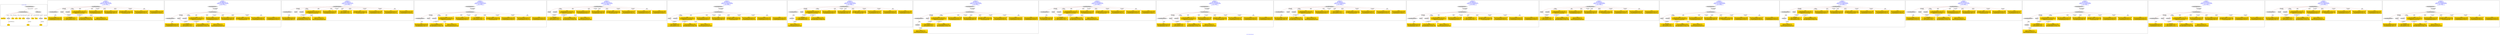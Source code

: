 digraph n0 {
fontcolor="blue"
remincross="true"
label="s10-s-18-artworks.json"
subgraph cluster_0 {
label="1-correct model"
n2[style="filled",color="white",fillcolor="lightgray",label="CulturalHeritageObject1"];
n3[shape="plaintext",style="filled",fillcolor="gold",label="dateCreated"];
n4[style="filled",color="white",fillcolor="lightgray",label="Person1"];
n5[shape="plaintext",style="filled",fillcolor="gold",label="values"];
n6[shape="plaintext",style="filled",fillcolor="gold",label="values"];
n7[shape="plaintext",style="filled",fillcolor="gold",label="values"];
n8[shape="plaintext",style="filled",fillcolor="gold",label="values"];
n9[style="filled",color="white",fillcolor="lightgray",label="Concept1"];
n10[shape="plaintext",style="filled",fillcolor="gold",label="values"];
n11[shape="plaintext",style="filled",fillcolor="gold",label="values"];
n12[style="filled",color="white",fillcolor="lightgray",label="Concept2"];
n13[shape="plaintext",style="filled",fillcolor="gold",label="values"];
n14[style="filled",color="white",fillcolor="lightgray",label="EuropeanaAggregation1"];
n15[style="filled",color="white",fillcolor="lightgray",label="WebResource1"];
n16[shape="plaintext",style="filled",fillcolor="gold",label="values"];
n17[shape="plaintext",style="filled",fillcolor="gold",label="values"];
n18[shape="plaintext",style="filled",fillcolor="gold",label="values"];
}
subgraph cluster_1 {
label="candidate 0\nlink coherence:1.0\nnode coherence:1.0\nconfidence:0.4366333709879696\nmapping score:0.5788777903293233\ncost:12.99992\n-precision:0.54-recall:0.44"
n20[style="filled",color="white",fillcolor="lightgray",label="CulturalHeritageObject1"];
n21[style="filled",color="white",fillcolor="lightgray",label="CulturalHeritageObject2"];
n22[style="filled",color="white",fillcolor="lightgray",label="Person1"];
n23[style="filled",color="white",fillcolor="lightgray",label="Document1"];
n24[shape="plaintext",style="filled",fillcolor="gold",label="values\n[CulturalHeritageObject,extent,0.519]\n[CulturalHeritageObject,accessionNumber,0.228]\n[CulturalHeritageObject,provenance,0.171]\n[WebResource,classLink,0.081]"];
n25[shape="plaintext",style="filled",fillcolor="gold",label="dateCreated\n[Person,dateOfDeath,0.38]\n[CulturalHeritageObject,created,0.367]\n[Person,dateOfBirth,0.128]\n[CulturalHeritageObject,provenance,0.125]"];
n26[shape="plaintext",style="filled",fillcolor="gold",label="values\n[Person,biographicalInformation,0.343]\n[CulturalHeritageObject,description,0.338]\n[CulturalHeritageObject,title,0.234]\n[CulturalHeritageObject,provenance,0.085]"];
n27[shape="plaintext",style="filled",fillcolor="gold",label="values\n[CulturalHeritageObject,provenance,0.509]\n[Person,biographicalInformation,0.241]\n[CulturalHeritageObject,description,0.13]\n[CulturalHeritageObject,title,0.12]"];
n28[shape="plaintext",style="filled",fillcolor="gold",label="values\n[CulturalHeritageObject,description,0.45]\n[Person,biographicalInformation,0.302]\n[CulturalHeritageObject,created,0.136]\n[CulturalHeritageObject,title,0.112]"];
n29[shape="plaintext",style="filled",fillcolor="gold",label="values\n[Document,classLink,0.577]\n[WebResource,classLink,0.405]\n[CulturalHeritageObject,description,0.012]\n[Person,biographicalInformation,0.006]"];
n30[shape="plaintext",style="filled",fillcolor="gold",label="values\n[CulturalHeritageObject,medium,0.747]\n[CulturalHeritageObject,provenance,0.109]\n[CulturalHeritageObject,description,0.084]\n[Concept,prefLabel,0.06]"];
n31[shape="plaintext",style="filled",fillcolor="gold",label="values\n[CulturalHeritageObject,description,0.417]\n[Person,biographicalInformation,0.29]\n[CulturalHeritageObject,title,0.212]\n[CulturalHeritageObject,provenance,0.082]"];
n32[shape="plaintext",style="filled",fillcolor="gold",label="values\n[Person,nameOfThePerson,0.585]\n[Person,biographicalInformation,0.351]\n[CulturalHeritageObject,description,0.032]\n[CulturalHeritageObject,provenance,0.031]"];
n33[shape="plaintext",style="filled",fillcolor="gold",label="values\n[Person,biographicalInformation,0.289]\n[CulturalHeritageObject,description,0.283]\n[CulturalHeritageObject,title,0.261]\n[CulturalHeritageObject,provenance,0.167]"];
}
subgraph cluster_2 {
label="candidate 1\nlink coherence:1.0\nnode coherence:1.0\nconfidence:0.4366333709879696\nmapping score:0.5788777903293233\ncost:13.99987\n-precision:0.57-recall:0.5"
n35[style="filled",color="white",fillcolor="lightgray",label="CulturalHeritageObject1"];
n36[style="filled",color="white",fillcolor="lightgray",label="CulturalHeritageObject2"];
n37[style="filled",color="white",fillcolor="lightgray",label="Person1"];
n38[style="filled",color="white",fillcolor="lightgray",label="Document1"];
n39[style="filled",color="white",fillcolor="lightgray",label="EuropeanaAggregation1"];
n40[shape="plaintext",style="filled",fillcolor="gold",label="values\n[CulturalHeritageObject,extent,0.519]\n[CulturalHeritageObject,accessionNumber,0.228]\n[CulturalHeritageObject,provenance,0.171]\n[WebResource,classLink,0.081]"];
n41[shape="plaintext",style="filled",fillcolor="gold",label="dateCreated\n[Person,dateOfDeath,0.38]\n[CulturalHeritageObject,created,0.367]\n[Person,dateOfBirth,0.128]\n[CulturalHeritageObject,provenance,0.125]"];
n42[shape="plaintext",style="filled",fillcolor="gold",label="values\n[Person,biographicalInformation,0.343]\n[CulturalHeritageObject,description,0.338]\n[CulturalHeritageObject,title,0.234]\n[CulturalHeritageObject,provenance,0.085]"];
n43[shape="plaintext",style="filled",fillcolor="gold",label="values\n[CulturalHeritageObject,provenance,0.509]\n[Person,biographicalInformation,0.241]\n[CulturalHeritageObject,description,0.13]\n[CulturalHeritageObject,title,0.12]"];
n44[shape="plaintext",style="filled",fillcolor="gold",label="values\n[CulturalHeritageObject,description,0.45]\n[Person,biographicalInformation,0.302]\n[CulturalHeritageObject,created,0.136]\n[CulturalHeritageObject,title,0.112]"];
n45[shape="plaintext",style="filled",fillcolor="gold",label="values\n[Document,classLink,0.577]\n[WebResource,classLink,0.405]\n[CulturalHeritageObject,description,0.012]\n[Person,biographicalInformation,0.006]"];
n46[shape="plaintext",style="filled",fillcolor="gold",label="values\n[CulturalHeritageObject,medium,0.747]\n[CulturalHeritageObject,provenance,0.109]\n[CulturalHeritageObject,description,0.084]\n[Concept,prefLabel,0.06]"];
n47[shape="plaintext",style="filled",fillcolor="gold",label="values\n[CulturalHeritageObject,description,0.417]\n[Person,biographicalInformation,0.29]\n[CulturalHeritageObject,title,0.212]\n[CulturalHeritageObject,provenance,0.082]"];
n48[shape="plaintext",style="filled",fillcolor="gold",label="values\n[Person,nameOfThePerson,0.585]\n[Person,biographicalInformation,0.351]\n[CulturalHeritageObject,description,0.032]\n[CulturalHeritageObject,provenance,0.031]"];
n49[shape="plaintext",style="filled",fillcolor="gold",label="values\n[Person,biographicalInformation,0.289]\n[CulturalHeritageObject,description,0.283]\n[CulturalHeritageObject,title,0.261]\n[CulturalHeritageObject,provenance,0.167]"];
}
subgraph cluster_3 {
label="candidate 10\nlink coherence:1.0\nnode coherence:1.0\nconfidence:0.4234342245977224\nmapping score:0.5744780748659075\ncost:12.99992\n-precision:0.54-recall:0.44"
n51[style="filled",color="white",fillcolor="lightgray",label="CulturalHeritageObject1"];
n52[style="filled",color="white",fillcolor="lightgray",label="CulturalHeritageObject2"];
n53[style="filled",color="white",fillcolor="lightgray",label="Person1"];
n54[style="filled",color="white",fillcolor="lightgray",label="Document1"];
n55[shape="plaintext",style="filled",fillcolor="gold",label="values\n[CulturalHeritageObject,extent,0.519]\n[CulturalHeritageObject,accessionNumber,0.228]\n[CulturalHeritageObject,provenance,0.171]\n[WebResource,classLink,0.081]"];
n56[shape="plaintext",style="filled",fillcolor="gold",label="values\n[CulturalHeritageObject,description,0.45]\n[Person,biographicalInformation,0.302]\n[CulturalHeritageObject,created,0.136]\n[CulturalHeritageObject,title,0.112]"];
n57[shape="plaintext",style="filled",fillcolor="gold",label="values\n[CulturalHeritageObject,provenance,0.509]\n[Person,biographicalInformation,0.241]\n[CulturalHeritageObject,description,0.13]\n[CulturalHeritageObject,title,0.12]"];
n58[shape="plaintext",style="filled",fillcolor="gold",label="dateCreated\n[Person,dateOfDeath,0.38]\n[CulturalHeritageObject,created,0.367]\n[Person,dateOfBirth,0.128]\n[CulturalHeritageObject,provenance,0.125]"];
n59[shape="plaintext",style="filled",fillcolor="gold",label="values\n[Document,classLink,0.577]\n[WebResource,classLink,0.405]\n[CulturalHeritageObject,description,0.012]\n[Person,biographicalInformation,0.006]"];
n60[shape="plaintext",style="filled",fillcolor="gold",label="values\n[CulturalHeritageObject,medium,0.747]\n[CulturalHeritageObject,provenance,0.109]\n[CulturalHeritageObject,description,0.084]\n[Concept,prefLabel,0.06]"];
n61[shape="plaintext",style="filled",fillcolor="gold",label="values\n[Person,biographicalInformation,0.289]\n[CulturalHeritageObject,description,0.283]\n[CulturalHeritageObject,title,0.261]\n[CulturalHeritageObject,provenance,0.167]"];
n62[shape="plaintext",style="filled",fillcolor="gold",label="values\n[CulturalHeritageObject,description,0.417]\n[Person,biographicalInformation,0.29]\n[CulturalHeritageObject,title,0.212]\n[CulturalHeritageObject,provenance,0.082]"];
n63[shape="plaintext",style="filled",fillcolor="gold",label="values\n[Person,nameOfThePerson,0.585]\n[Person,biographicalInformation,0.351]\n[CulturalHeritageObject,description,0.032]\n[CulturalHeritageObject,provenance,0.031]"];
n64[shape="plaintext",style="filled",fillcolor="gold",label="values\n[Person,biographicalInformation,0.343]\n[CulturalHeritageObject,description,0.338]\n[CulturalHeritageObject,title,0.234]\n[CulturalHeritageObject,provenance,0.085]"];
}
subgraph cluster_4 {
label="candidate 11\nlink coherence:1.0\nnode coherence:1.0\nconfidence:0.4234342245977224\nmapping score:0.5744780748659075\ncost:13.99987\n-precision:0.57-recall:0.5"
n66[style="filled",color="white",fillcolor="lightgray",label="CulturalHeritageObject1"];
n67[style="filled",color="white",fillcolor="lightgray",label="CulturalHeritageObject2"];
n68[style="filled",color="white",fillcolor="lightgray",label="Person1"];
n69[style="filled",color="white",fillcolor="lightgray",label="Document1"];
n70[style="filled",color="white",fillcolor="lightgray",label="EuropeanaAggregation1"];
n71[shape="plaintext",style="filled",fillcolor="gold",label="values\n[CulturalHeritageObject,extent,0.519]\n[CulturalHeritageObject,accessionNumber,0.228]\n[CulturalHeritageObject,provenance,0.171]\n[WebResource,classLink,0.081]"];
n72[shape="plaintext",style="filled",fillcolor="gold",label="values\n[CulturalHeritageObject,description,0.45]\n[Person,biographicalInformation,0.302]\n[CulturalHeritageObject,created,0.136]\n[CulturalHeritageObject,title,0.112]"];
n73[shape="plaintext",style="filled",fillcolor="gold",label="values\n[CulturalHeritageObject,provenance,0.509]\n[Person,biographicalInformation,0.241]\n[CulturalHeritageObject,description,0.13]\n[CulturalHeritageObject,title,0.12]"];
n74[shape="plaintext",style="filled",fillcolor="gold",label="dateCreated\n[Person,dateOfDeath,0.38]\n[CulturalHeritageObject,created,0.367]\n[Person,dateOfBirth,0.128]\n[CulturalHeritageObject,provenance,0.125]"];
n75[shape="plaintext",style="filled",fillcolor="gold",label="values\n[Document,classLink,0.577]\n[WebResource,classLink,0.405]\n[CulturalHeritageObject,description,0.012]\n[Person,biographicalInformation,0.006]"];
n76[shape="plaintext",style="filled",fillcolor="gold",label="values\n[CulturalHeritageObject,medium,0.747]\n[CulturalHeritageObject,provenance,0.109]\n[CulturalHeritageObject,description,0.084]\n[Concept,prefLabel,0.06]"];
n77[shape="plaintext",style="filled",fillcolor="gold",label="values\n[Person,biographicalInformation,0.289]\n[CulturalHeritageObject,description,0.283]\n[CulturalHeritageObject,title,0.261]\n[CulturalHeritageObject,provenance,0.167]"];
n78[shape="plaintext",style="filled",fillcolor="gold",label="values\n[CulturalHeritageObject,description,0.417]\n[Person,biographicalInformation,0.29]\n[CulturalHeritageObject,title,0.212]\n[CulturalHeritageObject,provenance,0.082]"];
n79[shape="plaintext",style="filled",fillcolor="gold",label="values\n[Person,nameOfThePerson,0.585]\n[Person,biographicalInformation,0.351]\n[CulturalHeritageObject,description,0.032]\n[CulturalHeritageObject,provenance,0.031]"];
n80[shape="plaintext",style="filled",fillcolor="gold",label="values\n[Person,biographicalInformation,0.343]\n[CulturalHeritageObject,description,0.338]\n[CulturalHeritageObject,title,0.234]\n[CulturalHeritageObject,provenance,0.085]"];
}
subgraph cluster_5 {
label="candidate 12\nlink coherence:1.0\nnode coherence:1.0\nconfidence:0.42174217308386847\nmapping score:0.5905807243612894\ncost:11.99993\n-precision:0.58-recall:0.44"
n82[style="filled",color="white",fillcolor="lightgray",label="CulturalHeritageObject1"];
n83[style="filled",color="white",fillcolor="lightgray",label="Person1"];
n84[style="filled",color="white",fillcolor="lightgray",label="Document1"];
n85[shape="plaintext",style="filled",fillcolor="gold",label="values\n[CulturalHeritageObject,extent,0.519]\n[CulturalHeritageObject,accessionNumber,0.228]\n[CulturalHeritageObject,provenance,0.171]\n[WebResource,classLink,0.081]"];
n86[shape="plaintext",style="filled",fillcolor="gold",label="dateCreated\n[Person,dateOfDeath,0.38]\n[CulturalHeritageObject,created,0.367]\n[Person,dateOfBirth,0.128]\n[CulturalHeritageObject,provenance,0.125]"];
n87[shape="plaintext",style="filled",fillcolor="gold",label="values\n[CulturalHeritageObject,provenance,0.509]\n[Person,biographicalInformation,0.241]\n[CulturalHeritageObject,description,0.13]\n[CulturalHeritageObject,title,0.12]"];
n88[shape="plaintext",style="filled",fillcolor="gold",label="values\n[CulturalHeritageObject,description,0.45]\n[Person,biographicalInformation,0.302]\n[CulturalHeritageObject,created,0.136]\n[CulturalHeritageObject,title,0.112]"];
n89[shape="plaintext",style="filled",fillcolor="gold",label="values\n[Document,classLink,0.577]\n[WebResource,classLink,0.405]\n[CulturalHeritageObject,description,0.012]\n[Person,biographicalInformation,0.006]"];
n90[shape="plaintext",style="filled",fillcolor="gold",label="values\n[CulturalHeritageObject,medium,0.747]\n[CulturalHeritageObject,provenance,0.109]\n[CulturalHeritageObject,description,0.084]\n[Concept,prefLabel,0.06]"];
n91[shape="plaintext",style="filled",fillcolor="gold",label="values\n[CulturalHeritageObject,description,0.417]\n[Person,biographicalInformation,0.29]\n[CulturalHeritageObject,title,0.212]\n[CulturalHeritageObject,provenance,0.082]"];
n92[shape="plaintext",style="filled",fillcolor="gold",label="values\n[Person,nameOfThePerson,0.585]\n[Person,biographicalInformation,0.351]\n[CulturalHeritageObject,description,0.032]\n[CulturalHeritageObject,provenance,0.031]"];
n93[shape="plaintext",style="filled",fillcolor="gold",label="values\n[Person,biographicalInformation,0.343]\n[CulturalHeritageObject,description,0.338]\n[CulturalHeritageObject,title,0.234]\n[CulturalHeritageObject,provenance,0.085]"];
n94[shape="plaintext",style="filled",fillcolor="gold",label="values\n[Person,biographicalInformation,0.289]\n[CulturalHeritageObject,description,0.283]\n[CulturalHeritageObject,title,0.261]\n[CulturalHeritageObject,provenance,0.167]"];
}
subgraph cluster_6 {
label="candidate 13\nlink coherence:1.0\nnode coherence:1.0\nconfidence:0.42174217308386847\nmapping score:0.5905807243612894\ncost:12.99988\n-precision:0.62-recall:0.5"
n96[style="filled",color="white",fillcolor="lightgray",label="CulturalHeritageObject1"];
n97[style="filled",color="white",fillcolor="lightgray",label="Person1"];
n98[style="filled",color="white",fillcolor="lightgray",label="Document1"];
n99[style="filled",color="white",fillcolor="lightgray",label="EuropeanaAggregation1"];
n100[shape="plaintext",style="filled",fillcolor="gold",label="values\n[CulturalHeritageObject,extent,0.519]\n[CulturalHeritageObject,accessionNumber,0.228]\n[CulturalHeritageObject,provenance,0.171]\n[WebResource,classLink,0.081]"];
n101[shape="plaintext",style="filled",fillcolor="gold",label="dateCreated\n[Person,dateOfDeath,0.38]\n[CulturalHeritageObject,created,0.367]\n[Person,dateOfBirth,0.128]\n[CulturalHeritageObject,provenance,0.125]"];
n102[shape="plaintext",style="filled",fillcolor="gold",label="values\n[CulturalHeritageObject,provenance,0.509]\n[Person,biographicalInformation,0.241]\n[CulturalHeritageObject,description,0.13]\n[CulturalHeritageObject,title,0.12]"];
n103[shape="plaintext",style="filled",fillcolor="gold",label="values\n[CulturalHeritageObject,description,0.45]\n[Person,biographicalInformation,0.302]\n[CulturalHeritageObject,created,0.136]\n[CulturalHeritageObject,title,0.112]"];
n104[shape="plaintext",style="filled",fillcolor="gold",label="values\n[Document,classLink,0.577]\n[WebResource,classLink,0.405]\n[CulturalHeritageObject,description,0.012]\n[Person,biographicalInformation,0.006]"];
n105[shape="plaintext",style="filled",fillcolor="gold",label="values\n[CulturalHeritageObject,medium,0.747]\n[CulturalHeritageObject,provenance,0.109]\n[CulturalHeritageObject,description,0.084]\n[Concept,prefLabel,0.06]"];
n106[shape="plaintext",style="filled",fillcolor="gold",label="values\n[CulturalHeritageObject,description,0.417]\n[Person,biographicalInformation,0.29]\n[CulturalHeritageObject,title,0.212]\n[CulturalHeritageObject,provenance,0.082]"];
n107[shape="plaintext",style="filled",fillcolor="gold",label="values\n[Person,nameOfThePerson,0.585]\n[Person,biographicalInformation,0.351]\n[CulturalHeritageObject,description,0.032]\n[CulturalHeritageObject,provenance,0.031]"];
n108[shape="plaintext",style="filled",fillcolor="gold",label="values\n[Person,biographicalInformation,0.343]\n[CulturalHeritageObject,description,0.338]\n[CulturalHeritageObject,title,0.234]\n[CulturalHeritageObject,provenance,0.085]"];
n109[shape="plaintext",style="filled",fillcolor="gold",label="values\n[Person,biographicalInformation,0.289]\n[CulturalHeritageObject,description,0.283]\n[CulturalHeritageObject,title,0.261]\n[CulturalHeritageObject,provenance,0.167]"];
}
subgraph cluster_7 {
label="candidate 14\nlink coherence:1.0\nnode coherence:1.0\nconfidence:0.42174217308386847\nmapping score:0.5905807243612894\ncost:12.99992\n-precision:0.54-recall:0.44"
n111[style="filled",color="white",fillcolor="lightgray",label="CulturalHeritageObject1"];
n112[style="filled",color="white",fillcolor="lightgray",label="CulturalHeritageObject2"];
n113[style="filled",color="white",fillcolor="lightgray",label="Person1"];
n114[style="filled",color="white",fillcolor="lightgray",label="Document2"];
n115[shape="plaintext",style="filled",fillcolor="gold",label="values\n[CulturalHeritageObject,extent,0.519]\n[CulturalHeritageObject,accessionNumber,0.228]\n[CulturalHeritageObject,provenance,0.171]\n[WebResource,classLink,0.081]"];
n116[shape="plaintext",style="filled",fillcolor="gold",label="dateCreated\n[Person,dateOfDeath,0.38]\n[CulturalHeritageObject,created,0.367]\n[Person,dateOfBirth,0.128]\n[CulturalHeritageObject,provenance,0.125]"];
n117[shape="plaintext",style="filled",fillcolor="gold",label="values\n[CulturalHeritageObject,provenance,0.509]\n[Person,biographicalInformation,0.241]\n[CulturalHeritageObject,description,0.13]\n[CulturalHeritageObject,title,0.12]"];
n118[shape="plaintext",style="filled",fillcolor="gold",label="values\n[CulturalHeritageObject,description,0.45]\n[Person,biographicalInformation,0.302]\n[CulturalHeritageObject,created,0.136]\n[CulturalHeritageObject,title,0.112]"];
n119[shape="plaintext",style="filled",fillcolor="gold",label="values\n[CulturalHeritageObject,medium,0.747]\n[CulturalHeritageObject,provenance,0.109]\n[CulturalHeritageObject,description,0.084]\n[Concept,prefLabel,0.06]"];
n120[shape="plaintext",style="filled",fillcolor="gold",label="values\n[CulturalHeritageObject,description,0.417]\n[Person,biographicalInformation,0.29]\n[CulturalHeritageObject,title,0.212]\n[CulturalHeritageObject,provenance,0.082]"];
n121[shape="plaintext",style="filled",fillcolor="gold",label="values\n[Person,nameOfThePerson,0.585]\n[Person,biographicalInformation,0.351]\n[CulturalHeritageObject,description,0.032]\n[CulturalHeritageObject,provenance,0.031]"];
n122[shape="plaintext",style="filled",fillcolor="gold",label="values\n[Person,biographicalInformation,0.343]\n[CulturalHeritageObject,description,0.338]\n[CulturalHeritageObject,title,0.234]\n[CulturalHeritageObject,provenance,0.085]"];
n123[shape="plaintext",style="filled",fillcolor="gold",label="values\n[Person,biographicalInformation,0.289]\n[CulturalHeritageObject,description,0.283]\n[CulturalHeritageObject,title,0.261]\n[CulturalHeritageObject,provenance,0.167]"];
n124[shape="plaintext",style="filled",fillcolor="gold",label="values\n[Document,classLink,0.577]\n[WebResource,classLink,0.405]\n[CulturalHeritageObject,description,0.012]\n[Person,biographicalInformation,0.006]"];
}
subgraph cluster_8 {
label="candidate 15\nlink coherence:1.0\nnode coherence:1.0\nconfidence:0.42174217308386847\nmapping score:0.5905807243612894\ncost:13.99987\n-precision:0.57-recall:0.5"
n126[style="filled",color="white",fillcolor="lightgray",label="CulturalHeritageObject1"];
n127[style="filled",color="white",fillcolor="lightgray",label="CulturalHeritageObject2"];
n128[style="filled",color="white",fillcolor="lightgray",label="Person1"];
n129[style="filled",color="white",fillcolor="lightgray",label="Document2"];
n130[style="filled",color="white",fillcolor="lightgray",label="EuropeanaAggregation1"];
n131[shape="plaintext",style="filled",fillcolor="gold",label="values\n[CulturalHeritageObject,extent,0.519]\n[CulturalHeritageObject,accessionNumber,0.228]\n[CulturalHeritageObject,provenance,0.171]\n[WebResource,classLink,0.081]"];
n132[shape="plaintext",style="filled",fillcolor="gold",label="dateCreated\n[Person,dateOfDeath,0.38]\n[CulturalHeritageObject,created,0.367]\n[Person,dateOfBirth,0.128]\n[CulturalHeritageObject,provenance,0.125]"];
n133[shape="plaintext",style="filled",fillcolor="gold",label="values\n[CulturalHeritageObject,provenance,0.509]\n[Person,biographicalInformation,0.241]\n[CulturalHeritageObject,description,0.13]\n[CulturalHeritageObject,title,0.12]"];
n134[shape="plaintext",style="filled",fillcolor="gold",label="values\n[CulturalHeritageObject,description,0.45]\n[Person,biographicalInformation,0.302]\n[CulturalHeritageObject,created,0.136]\n[CulturalHeritageObject,title,0.112]"];
n135[shape="plaintext",style="filled",fillcolor="gold",label="values\n[CulturalHeritageObject,medium,0.747]\n[CulturalHeritageObject,provenance,0.109]\n[CulturalHeritageObject,description,0.084]\n[Concept,prefLabel,0.06]"];
n136[shape="plaintext",style="filled",fillcolor="gold",label="values\n[CulturalHeritageObject,description,0.417]\n[Person,biographicalInformation,0.29]\n[CulturalHeritageObject,title,0.212]\n[CulturalHeritageObject,provenance,0.082]"];
n137[shape="plaintext",style="filled",fillcolor="gold",label="values\n[Person,nameOfThePerson,0.585]\n[Person,biographicalInformation,0.351]\n[CulturalHeritageObject,description,0.032]\n[CulturalHeritageObject,provenance,0.031]"];
n138[shape="plaintext",style="filled",fillcolor="gold",label="values\n[Person,biographicalInformation,0.343]\n[CulturalHeritageObject,description,0.338]\n[CulturalHeritageObject,title,0.234]\n[CulturalHeritageObject,provenance,0.085]"];
n139[shape="plaintext",style="filled",fillcolor="gold",label="values\n[Person,biographicalInformation,0.289]\n[CulturalHeritageObject,description,0.283]\n[CulturalHeritageObject,title,0.261]\n[CulturalHeritageObject,provenance,0.167]"];
n140[shape="plaintext",style="filled",fillcolor="gold",label="values\n[Document,classLink,0.577]\n[WebResource,classLink,0.405]\n[CulturalHeritageObject,description,0.012]\n[Person,biographicalInformation,0.006]"];
}
subgraph cluster_9 {
label="candidate 16\nlink coherence:1.0\nnode coherence:1.0\nconfidence:0.4193316983892488\nmapping score:0.5731105661297496\ncost:12.99992\n-precision:0.54-recall:0.44"
n142[style="filled",color="white",fillcolor="lightgray",label="CulturalHeritageObject1"];
n143[style="filled",color="white",fillcolor="lightgray",label="CulturalHeritageObject2"];
n144[style="filled",color="white",fillcolor="lightgray",label="Person1"];
n145[style="filled",color="white",fillcolor="lightgray",label="Document1"];
n146[shape="plaintext",style="filled",fillcolor="gold",label="values\n[CulturalHeritageObject,extent,0.519]\n[CulturalHeritageObject,accessionNumber,0.228]\n[CulturalHeritageObject,provenance,0.171]\n[WebResource,classLink,0.081]"];
n147[shape="plaintext",style="filled",fillcolor="gold",label="values\n[CulturalHeritageObject,description,0.45]\n[Person,biographicalInformation,0.302]\n[CulturalHeritageObject,created,0.136]\n[CulturalHeritageObject,title,0.112]"];
n148[shape="plaintext",style="filled",fillcolor="gold",label="dateCreated\n[Person,dateOfDeath,0.38]\n[CulturalHeritageObject,created,0.367]\n[Person,dateOfBirth,0.128]\n[CulturalHeritageObject,provenance,0.125]"];
n149[shape="plaintext",style="filled",fillcolor="gold",label="values\n[CulturalHeritageObject,provenance,0.509]\n[Person,biographicalInformation,0.241]\n[CulturalHeritageObject,description,0.13]\n[CulturalHeritageObject,title,0.12]"];
n150[shape="plaintext",style="filled",fillcolor="gold",label="values\n[Document,classLink,0.577]\n[WebResource,classLink,0.405]\n[CulturalHeritageObject,description,0.012]\n[Person,biographicalInformation,0.006]"];
n151[shape="plaintext",style="filled",fillcolor="gold",label="values\n[CulturalHeritageObject,medium,0.747]\n[CulturalHeritageObject,provenance,0.109]\n[CulturalHeritageObject,description,0.084]\n[Concept,prefLabel,0.06]"];
n152[shape="plaintext",style="filled",fillcolor="gold",label="values\n[CulturalHeritageObject,description,0.417]\n[Person,biographicalInformation,0.29]\n[CulturalHeritageObject,title,0.212]\n[CulturalHeritageObject,provenance,0.082]"];
n153[shape="plaintext",style="filled",fillcolor="gold",label="values\n[Person,nameOfThePerson,0.585]\n[Person,biographicalInformation,0.351]\n[CulturalHeritageObject,description,0.032]\n[CulturalHeritageObject,provenance,0.031]"];
n154[shape="plaintext",style="filled",fillcolor="gold",label="values\n[Person,biographicalInformation,0.343]\n[CulturalHeritageObject,description,0.338]\n[CulturalHeritageObject,title,0.234]\n[CulturalHeritageObject,provenance,0.085]"];
n155[shape="plaintext",style="filled",fillcolor="gold",label="values\n[Person,biographicalInformation,0.289]\n[CulturalHeritageObject,description,0.283]\n[CulturalHeritageObject,title,0.261]\n[CulturalHeritageObject,provenance,0.167]"];
}
subgraph cluster_10 {
label="candidate 17\nlink coherence:1.0\nnode coherence:1.0\nconfidence:0.4193316983892488\nmapping score:0.5731105661297496\ncost:13.99987\n-precision:0.57-recall:0.5"
n157[style="filled",color="white",fillcolor="lightgray",label="CulturalHeritageObject1"];
n158[style="filled",color="white",fillcolor="lightgray",label="CulturalHeritageObject2"];
n159[style="filled",color="white",fillcolor="lightgray",label="Person1"];
n160[style="filled",color="white",fillcolor="lightgray",label="Document1"];
n161[style="filled",color="white",fillcolor="lightgray",label="EuropeanaAggregation1"];
n162[shape="plaintext",style="filled",fillcolor="gold",label="values\n[CulturalHeritageObject,extent,0.519]\n[CulturalHeritageObject,accessionNumber,0.228]\n[CulturalHeritageObject,provenance,0.171]\n[WebResource,classLink,0.081]"];
n163[shape="plaintext",style="filled",fillcolor="gold",label="values\n[CulturalHeritageObject,description,0.45]\n[Person,biographicalInformation,0.302]\n[CulturalHeritageObject,created,0.136]\n[CulturalHeritageObject,title,0.112]"];
n164[shape="plaintext",style="filled",fillcolor="gold",label="dateCreated\n[Person,dateOfDeath,0.38]\n[CulturalHeritageObject,created,0.367]\n[Person,dateOfBirth,0.128]\n[CulturalHeritageObject,provenance,0.125]"];
n165[shape="plaintext",style="filled",fillcolor="gold",label="values\n[CulturalHeritageObject,provenance,0.509]\n[Person,biographicalInformation,0.241]\n[CulturalHeritageObject,description,0.13]\n[CulturalHeritageObject,title,0.12]"];
n166[shape="plaintext",style="filled",fillcolor="gold",label="values\n[Document,classLink,0.577]\n[WebResource,classLink,0.405]\n[CulturalHeritageObject,description,0.012]\n[Person,biographicalInformation,0.006]"];
n167[shape="plaintext",style="filled",fillcolor="gold",label="values\n[CulturalHeritageObject,medium,0.747]\n[CulturalHeritageObject,provenance,0.109]\n[CulturalHeritageObject,description,0.084]\n[Concept,prefLabel,0.06]"];
n168[shape="plaintext",style="filled",fillcolor="gold",label="values\n[CulturalHeritageObject,description,0.417]\n[Person,biographicalInformation,0.29]\n[CulturalHeritageObject,title,0.212]\n[CulturalHeritageObject,provenance,0.082]"];
n169[shape="plaintext",style="filled",fillcolor="gold",label="values\n[Person,nameOfThePerson,0.585]\n[Person,biographicalInformation,0.351]\n[CulturalHeritageObject,description,0.032]\n[CulturalHeritageObject,provenance,0.031]"];
n170[shape="plaintext",style="filled",fillcolor="gold",label="values\n[Person,biographicalInformation,0.343]\n[CulturalHeritageObject,description,0.338]\n[CulturalHeritageObject,title,0.234]\n[CulturalHeritageObject,provenance,0.085]"];
n171[shape="plaintext",style="filled",fillcolor="gold",label="values\n[Person,biographicalInformation,0.289]\n[CulturalHeritageObject,description,0.283]\n[CulturalHeritageObject,title,0.261]\n[CulturalHeritageObject,provenance,0.167]"];
}
subgraph cluster_11 {
label="candidate 18\nlink coherence:1.0\nnode coherence:1.0\nconfidence:0.4180190009191224\nmapping score:0.5726730003063741\ncost:12.99992\n-precision:0.62-recall:0.5"
n173[style="filled",color="white",fillcolor="lightgray",label="CulturalHeritageObject1"];
n174[style="filled",color="white",fillcolor="lightgray",label="CulturalHeritageObject2"];
n175[style="filled",color="white",fillcolor="lightgray",label="Person1"];
n176[style="filled",color="white",fillcolor="lightgray",label="Document1"];
n177[shape="plaintext",style="filled",fillcolor="gold",label="values\n[CulturalHeritageObject,extent,0.519]\n[CulturalHeritageObject,accessionNumber,0.228]\n[CulturalHeritageObject,provenance,0.171]\n[WebResource,classLink,0.081]"];
n178[shape="plaintext",style="filled",fillcolor="gold",label="values\n[CulturalHeritageObject,description,0.45]\n[Person,biographicalInformation,0.302]\n[CulturalHeritageObject,created,0.136]\n[CulturalHeritageObject,title,0.112]"];
n179[shape="plaintext",style="filled",fillcolor="gold",label="values\n[CulturalHeritageObject,provenance,0.509]\n[Person,biographicalInformation,0.241]\n[CulturalHeritageObject,description,0.13]\n[CulturalHeritageObject,title,0.12]"];
n180[shape="plaintext",style="filled",fillcolor="gold",label="dateCreated\n[Person,dateOfDeath,0.38]\n[CulturalHeritageObject,created,0.367]\n[Person,dateOfBirth,0.128]\n[CulturalHeritageObject,provenance,0.125]"];
n181[shape="plaintext",style="filled",fillcolor="gold",label="values\n[Document,classLink,0.577]\n[WebResource,classLink,0.405]\n[CulturalHeritageObject,description,0.012]\n[Person,biographicalInformation,0.006]"];
n182[shape="plaintext",style="filled",fillcolor="gold",label="values\n[CulturalHeritageObject,medium,0.747]\n[CulturalHeritageObject,provenance,0.109]\n[CulturalHeritageObject,description,0.084]\n[Concept,prefLabel,0.06]"];
n183[shape="plaintext",style="filled",fillcolor="gold",label="values\n[CulturalHeritageObject,description,0.417]\n[Person,biographicalInformation,0.29]\n[CulturalHeritageObject,title,0.212]\n[CulturalHeritageObject,provenance,0.082]"];
n184[shape="plaintext",style="filled",fillcolor="gold",label="values\n[Person,nameOfThePerson,0.585]\n[Person,biographicalInformation,0.351]\n[CulturalHeritageObject,description,0.032]\n[CulturalHeritageObject,provenance,0.031]"];
n185[shape="plaintext",style="filled",fillcolor="gold",label="values\n[Person,biographicalInformation,0.343]\n[CulturalHeritageObject,description,0.338]\n[CulturalHeritageObject,title,0.234]\n[CulturalHeritageObject,provenance,0.085]"];
n186[shape="plaintext",style="filled",fillcolor="gold",label="values\n[Person,biographicalInformation,0.289]\n[CulturalHeritageObject,description,0.283]\n[CulturalHeritageObject,title,0.261]\n[CulturalHeritageObject,provenance,0.167]"];
}
subgraph cluster_12 {
label="candidate 19\nlink coherence:1.0\nnode coherence:1.0\nconfidence:0.4180190009191224\nmapping score:0.5726730003063741\ncost:13.99987\n-precision:0.64-recall:0.56"
n188[style="filled",color="white",fillcolor="lightgray",label="CulturalHeritageObject1"];
n189[style="filled",color="white",fillcolor="lightgray",label="CulturalHeritageObject2"];
n190[style="filled",color="white",fillcolor="lightgray",label="Person1"];
n191[style="filled",color="white",fillcolor="lightgray",label="Document1"];
n192[style="filled",color="white",fillcolor="lightgray",label="EuropeanaAggregation1"];
n193[shape="plaintext",style="filled",fillcolor="gold",label="values\n[CulturalHeritageObject,extent,0.519]\n[CulturalHeritageObject,accessionNumber,0.228]\n[CulturalHeritageObject,provenance,0.171]\n[WebResource,classLink,0.081]"];
n194[shape="plaintext",style="filled",fillcolor="gold",label="values\n[CulturalHeritageObject,description,0.45]\n[Person,biographicalInformation,0.302]\n[CulturalHeritageObject,created,0.136]\n[CulturalHeritageObject,title,0.112]"];
n195[shape="plaintext",style="filled",fillcolor="gold",label="values\n[CulturalHeritageObject,provenance,0.509]\n[Person,biographicalInformation,0.241]\n[CulturalHeritageObject,description,0.13]\n[CulturalHeritageObject,title,0.12]"];
n196[shape="plaintext",style="filled",fillcolor="gold",label="dateCreated\n[Person,dateOfDeath,0.38]\n[CulturalHeritageObject,created,0.367]\n[Person,dateOfBirth,0.128]\n[CulturalHeritageObject,provenance,0.125]"];
n197[shape="plaintext",style="filled",fillcolor="gold",label="values\n[Document,classLink,0.577]\n[WebResource,classLink,0.405]\n[CulturalHeritageObject,description,0.012]\n[Person,biographicalInformation,0.006]"];
n198[shape="plaintext",style="filled",fillcolor="gold",label="values\n[CulturalHeritageObject,medium,0.747]\n[CulturalHeritageObject,provenance,0.109]\n[CulturalHeritageObject,description,0.084]\n[Concept,prefLabel,0.06]"];
n199[shape="plaintext",style="filled",fillcolor="gold",label="values\n[CulturalHeritageObject,description,0.417]\n[Person,biographicalInformation,0.29]\n[CulturalHeritageObject,title,0.212]\n[CulturalHeritageObject,provenance,0.082]"];
n200[shape="plaintext",style="filled",fillcolor="gold",label="values\n[Person,nameOfThePerson,0.585]\n[Person,biographicalInformation,0.351]\n[CulturalHeritageObject,description,0.032]\n[CulturalHeritageObject,provenance,0.031]"];
n201[shape="plaintext",style="filled",fillcolor="gold",label="values\n[Person,biographicalInformation,0.343]\n[CulturalHeritageObject,description,0.338]\n[CulturalHeritageObject,title,0.234]\n[CulturalHeritageObject,provenance,0.085]"];
n202[shape="plaintext",style="filled",fillcolor="gold",label="values\n[Person,biographicalInformation,0.289]\n[CulturalHeritageObject,description,0.283]\n[CulturalHeritageObject,title,0.261]\n[CulturalHeritageObject,provenance,0.167]"];
}
subgraph cluster_13 {
label="candidate 2\nlink coherence:1.0\nnode coherence:1.0\nconfidence:0.42715739676246844\nmapping score:0.5923857989208229\ncost:11.99993\n-precision:0.5-recall:0.38"
n204[style="filled",color="white",fillcolor="lightgray",label="CulturalHeritageObject1"];
n205[style="filled",color="white",fillcolor="lightgray",label="Person1"];
n206[style="filled",color="white",fillcolor="lightgray",label="Document1"];
n207[shape="plaintext",style="filled",fillcolor="gold",label="values\n[CulturalHeritageObject,extent,0.519]\n[CulturalHeritageObject,accessionNumber,0.228]\n[CulturalHeritageObject,provenance,0.171]\n[WebResource,classLink,0.081]"];
n208[shape="plaintext",style="filled",fillcolor="gold",label="dateCreated\n[Person,dateOfDeath,0.38]\n[CulturalHeritageObject,created,0.367]\n[Person,dateOfBirth,0.128]\n[CulturalHeritageObject,provenance,0.125]"];
n209[shape="plaintext",style="filled",fillcolor="gold",label="values\n[CulturalHeritageObject,provenance,0.509]\n[Person,biographicalInformation,0.241]\n[CulturalHeritageObject,description,0.13]\n[CulturalHeritageObject,title,0.12]"];
n210[shape="plaintext",style="filled",fillcolor="gold",label="values\n[CulturalHeritageObject,description,0.45]\n[Person,biographicalInformation,0.302]\n[CulturalHeritageObject,created,0.136]\n[CulturalHeritageObject,title,0.112]"];
n211[shape="plaintext",style="filled",fillcolor="gold",label="values\n[Document,classLink,0.577]\n[WebResource,classLink,0.405]\n[CulturalHeritageObject,description,0.012]\n[Person,biographicalInformation,0.006]"];
n212[shape="plaintext",style="filled",fillcolor="gold",label="values\n[CulturalHeritageObject,medium,0.747]\n[CulturalHeritageObject,provenance,0.109]\n[CulturalHeritageObject,description,0.084]\n[Concept,prefLabel,0.06]"];
n213[shape="plaintext",style="filled",fillcolor="gold",label="values\n[Person,biographicalInformation,0.289]\n[CulturalHeritageObject,description,0.283]\n[CulturalHeritageObject,title,0.261]\n[CulturalHeritageObject,provenance,0.167]"];
n214[shape="plaintext",style="filled",fillcolor="gold",label="values\n[CulturalHeritageObject,description,0.417]\n[Person,biographicalInformation,0.29]\n[CulturalHeritageObject,title,0.212]\n[CulturalHeritageObject,provenance,0.082]"];
n215[shape="plaintext",style="filled",fillcolor="gold",label="values\n[Person,nameOfThePerson,0.585]\n[Person,biographicalInformation,0.351]\n[CulturalHeritageObject,description,0.032]\n[CulturalHeritageObject,provenance,0.031]"];
n216[shape="plaintext",style="filled",fillcolor="gold",label="values\n[Person,biographicalInformation,0.343]\n[CulturalHeritageObject,description,0.338]\n[CulturalHeritageObject,title,0.234]\n[CulturalHeritageObject,provenance,0.085]"];
}
subgraph cluster_14 {
label="candidate 3\nlink coherence:1.0\nnode coherence:1.0\nconfidence:0.42715739676246844\nmapping score:0.5923857989208229\ncost:12.99988\n-precision:0.54-recall:0.44"
n218[style="filled",color="white",fillcolor="lightgray",label="CulturalHeritageObject1"];
n219[style="filled",color="white",fillcolor="lightgray",label="Person1"];
n220[style="filled",color="white",fillcolor="lightgray",label="Document1"];
n221[style="filled",color="white",fillcolor="lightgray",label="EuropeanaAggregation1"];
n222[shape="plaintext",style="filled",fillcolor="gold",label="values\n[CulturalHeritageObject,extent,0.519]\n[CulturalHeritageObject,accessionNumber,0.228]\n[CulturalHeritageObject,provenance,0.171]\n[WebResource,classLink,0.081]"];
n223[shape="plaintext",style="filled",fillcolor="gold",label="dateCreated\n[Person,dateOfDeath,0.38]\n[CulturalHeritageObject,created,0.367]\n[Person,dateOfBirth,0.128]\n[CulturalHeritageObject,provenance,0.125]"];
n224[shape="plaintext",style="filled",fillcolor="gold",label="values\n[CulturalHeritageObject,provenance,0.509]\n[Person,biographicalInformation,0.241]\n[CulturalHeritageObject,description,0.13]\n[CulturalHeritageObject,title,0.12]"];
n225[shape="plaintext",style="filled",fillcolor="gold",label="values\n[CulturalHeritageObject,description,0.45]\n[Person,biographicalInformation,0.302]\n[CulturalHeritageObject,created,0.136]\n[CulturalHeritageObject,title,0.112]"];
n226[shape="plaintext",style="filled",fillcolor="gold",label="values\n[Document,classLink,0.577]\n[WebResource,classLink,0.405]\n[CulturalHeritageObject,description,0.012]\n[Person,biographicalInformation,0.006]"];
n227[shape="plaintext",style="filled",fillcolor="gold",label="values\n[CulturalHeritageObject,medium,0.747]\n[CulturalHeritageObject,provenance,0.109]\n[CulturalHeritageObject,description,0.084]\n[Concept,prefLabel,0.06]"];
n228[shape="plaintext",style="filled",fillcolor="gold",label="values\n[Person,biographicalInformation,0.289]\n[CulturalHeritageObject,description,0.283]\n[CulturalHeritageObject,title,0.261]\n[CulturalHeritageObject,provenance,0.167]"];
n229[shape="plaintext",style="filled",fillcolor="gold",label="values\n[CulturalHeritageObject,description,0.417]\n[Person,biographicalInformation,0.29]\n[CulturalHeritageObject,title,0.212]\n[CulturalHeritageObject,provenance,0.082]"];
n230[shape="plaintext",style="filled",fillcolor="gold",label="values\n[Person,nameOfThePerson,0.585]\n[Person,biographicalInformation,0.351]\n[CulturalHeritageObject,description,0.032]\n[CulturalHeritageObject,provenance,0.031]"];
n231[shape="plaintext",style="filled",fillcolor="gold",label="values\n[Person,biographicalInformation,0.343]\n[CulturalHeritageObject,description,0.338]\n[CulturalHeritageObject,title,0.234]\n[CulturalHeritageObject,provenance,0.085]"];
}
subgraph cluster_15 {
label="candidate 4\nlink coherence:1.0\nnode coherence:1.0\nconfidence:0.42715739676246844\nmapping score:0.5923857989208229\ncost:12.99992\n-precision:0.46-recall:0.38"
n233[style="filled",color="white",fillcolor="lightgray",label="CulturalHeritageObject1"];
n234[style="filled",color="white",fillcolor="lightgray",label="CulturalHeritageObject2"];
n235[style="filled",color="white",fillcolor="lightgray",label="Person1"];
n236[style="filled",color="white",fillcolor="lightgray",label="Document2"];
n237[shape="plaintext",style="filled",fillcolor="gold",label="values\n[CulturalHeritageObject,extent,0.519]\n[CulturalHeritageObject,accessionNumber,0.228]\n[CulturalHeritageObject,provenance,0.171]\n[WebResource,classLink,0.081]"];
n238[shape="plaintext",style="filled",fillcolor="gold",label="dateCreated\n[Person,dateOfDeath,0.38]\n[CulturalHeritageObject,created,0.367]\n[Person,dateOfBirth,0.128]\n[CulturalHeritageObject,provenance,0.125]"];
n239[shape="plaintext",style="filled",fillcolor="gold",label="values\n[CulturalHeritageObject,provenance,0.509]\n[Person,biographicalInformation,0.241]\n[CulturalHeritageObject,description,0.13]\n[CulturalHeritageObject,title,0.12]"];
n240[shape="plaintext",style="filled",fillcolor="gold",label="values\n[CulturalHeritageObject,description,0.45]\n[Person,biographicalInformation,0.302]\n[CulturalHeritageObject,created,0.136]\n[CulturalHeritageObject,title,0.112]"];
n241[shape="plaintext",style="filled",fillcolor="gold",label="values\n[CulturalHeritageObject,medium,0.747]\n[CulturalHeritageObject,provenance,0.109]\n[CulturalHeritageObject,description,0.084]\n[Concept,prefLabel,0.06]"];
n242[shape="plaintext",style="filled",fillcolor="gold",label="values\n[Person,biographicalInformation,0.289]\n[CulturalHeritageObject,description,0.283]\n[CulturalHeritageObject,title,0.261]\n[CulturalHeritageObject,provenance,0.167]"];
n243[shape="plaintext",style="filled",fillcolor="gold",label="values\n[CulturalHeritageObject,description,0.417]\n[Person,biographicalInformation,0.29]\n[CulturalHeritageObject,title,0.212]\n[CulturalHeritageObject,provenance,0.082]"];
n244[shape="plaintext",style="filled",fillcolor="gold",label="values\n[Person,nameOfThePerson,0.585]\n[Person,biographicalInformation,0.351]\n[CulturalHeritageObject,description,0.032]\n[CulturalHeritageObject,provenance,0.031]"];
n245[shape="plaintext",style="filled",fillcolor="gold",label="values\n[Person,biographicalInformation,0.343]\n[CulturalHeritageObject,description,0.338]\n[CulturalHeritageObject,title,0.234]\n[CulturalHeritageObject,provenance,0.085]"];
n246[shape="plaintext",style="filled",fillcolor="gold",label="values\n[Document,classLink,0.577]\n[WebResource,classLink,0.405]\n[CulturalHeritageObject,description,0.012]\n[Person,biographicalInformation,0.006]"];
}
subgraph cluster_16 {
label="candidate 5\nlink coherence:1.0\nnode coherence:1.0\nconfidence:0.42715739676246844\nmapping score:0.5757191322541562\ncost:12.99992\n-precision:0.46-recall:0.38"
n248[style="filled",color="white",fillcolor="lightgray",label="CulturalHeritageObject1"];
n249[style="filled",color="white",fillcolor="lightgray",label="CulturalHeritageObject2"];
n250[style="filled",color="white",fillcolor="lightgray",label="Person1"];
n251[style="filled",color="white",fillcolor="lightgray",label="Document1"];
n252[shape="plaintext",style="filled",fillcolor="gold",label="values\n[CulturalHeritageObject,extent,0.519]\n[CulturalHeritageObject,accessionNumber,0.228]\n[CulturalHeritageObject,provenance,0.171]\n[WebResource,classLink,0.081]"];
n253[shape="plaintext",style="filled",fillcolor="gold",label="dateCreated\n[Person,dateOfDeath,0.38]\n[CulturalHeritageObject,created,0.367]\n[Person,dateOfBirth,0.128]\n[CulturalHeritageObject,provenance,0.125]"];
n254[shape="plaintext",style="filled",fillcolor="gold",label="values\n[Person,biographicalInformation,0.343]\n[CulturalHeritageObject,description,0.338]\n[CulturalHeritageObject,title,0.234]\n[CulturalHeritageObject,provenance,0.085]"];
n255[shape="plaintext",style="filled",fillcolor="gold",label="values\n[CulturalHeritageObject,provenance,0.509]\n[Person,biographicalInformation,0.241]\n[CulturalHeritageObject,description,0.13]\n[CulturalHeritageObject,title,0.12]"];
n256[shape="plaintext",style="filled",fillcolor="gold",label="values\n[CulturalHeritageObject,description,0.45]\n[Person,biographicalInformation,0.302]\n[CulturalHeritageObject,created,0.136]\n[CulturalHeritageObject,title,0.112]"];
n257[shape="plaintext",style="filled",fillcolor="gold",label="values\n[Document,classLink,0.577]\n[WebResource,classLink,0.405]\n[CulturalHeritageObject,description,0.012]\n[Person,biographicalInformation,0.006]"];
n258[shape="plaintext",style="filled",fillcolor="gold",label="values\n[CulturalHeritageObject,medium,0.747]\n[CulturalHeritageObject,provenance,0.109]\n[CulturalHeritageObject,description,0.084]\n[Concept,prefLabel,0.06]"];
n259[shape="plaintext",style="filled",fillcolor="gold",label="values\n[Person,biographicalInformation,0.289]\n[CulturalHeritageObject,description,0.283]\n[CulturalHeritageObject,title,0.261]\n[CulturalHeritageObject,provenance,0.167]"];
n260[shape="plaintext",style="filled",fillcolor="gold",label="values\n[CulturalHeritageObject,description,0.417]\n[Person,biographicalInformation,0.29]\n[CulturalHeritageObject,title,0.212]\n[CulturalHeritageObject,provenance,0.082]"];
n261[shape="plaintext",style="filled",fillcolor="gold",label="values\n[Person,nameOfThePerson,0.585]\n[Person,biographicalInformation,0.351]\n[CulturalHeritageObject,description,0.032]\n[CulturalHeritageObject,provenance,0.031]"];
}
subgraph cluster_17 {
label="candidate 6\nlink coherence:1.0\nnode coherence:1.0\nconfidence:0.42715739676246844\nmapping score:0.5923857989208229\ncost:13.99987\n-precision:0.5-recall:0.44"
n263[style="filled",color="white",fillcolor="lightgray",label="CulturalHeritageObject1"];
n264[style="filled",color="white",fillcolor="lightgray",label="CulturalHeritageObject2"];
n265[style="filled",color="white",fillcolor="lightgray",label="Person1"];
n266[style="filled",color="white",fillcolor="lightgray",label="Document2"];
n267[style="filled",color="white",fillcolor="lightgray",label="EuropeanaAggregation1"];
n268[shape="plaintext",style="filled",fillcolor="gold",label="values\n[CulturalHeritageObject,extent,0.519]\n[CulturalHeritageObject,accessionNumber,0.228]\n[CulturalHeritageObject,provenance,0.171]\n[WebResource,classLink,0.081]"];
n269[shape="plaintext",style="filled",fillcolor="gold",label="dateCreated\n[Person,dateOfDeath,0.38]\n[CulturalHeritageObject,created,0.367]\n[Person,dateOfBirth,0.128]\n[CulturalHeritageObject,provenance,0.125]"];
n270[shape="plaintext",style="filled",fillcolor="gold",label="values\n[CulturalHeritageObject,provenance,0.509]\n[Person,biographicalInformation,0.241]\n[CulturalHeritageObject,description,0.13]\n[CulturalHeritageObject,title,0.12]"];
n271[shape="plaintext",style="filled",fillcolor="gold",label="values\n[CulturalHeritageObject,description,0.45]\n[Person,biographicalInformation,0.302]\n[CulturalHeritageObject,created,0.136]\n[CulturalHeritageObject,title,0.112]"];
n272[shape="plaintext",style="filled",fillcolor="gold",label="values\n[CulturalHeritageObject,medium,0.747]\n[CulturalHeritageObject,provenance,0.109]\n[CulturalHeritageObject,description,0.084]\n[Concept,prefLabel,0.06]"];
n273[shape="plaintext",style="filled",fillcolor="gold",label="values\n[Person,biographicalInformation,0.289]\n[CulturalHeritageObject,description,0.283]\n[CulturalHeritageObject,title,0.261]\n[CulturalHeritageObject,provenance,0.167]"];
n274[shape="plaintext",style="filled",fillcolor="gold",label="values\n[CulturalHeritageObject,description,0.417]\n[Person,biographicalInformation,0.29]\n[CulturalHeritageObject,title,0.212]\n[CulturalHeritageObject,provenance,0.082]"];
n275[shape="plaintext",style="filled",fillcolor="gold",label="values\n[Person,nameOfThePerson,0.585]\n[Person,biographicalInformation,0.351]\n[CulturalHeritageObject,description,0.032]\n[CulturalHeritageObject,provenance,0.031]"];
n276[shape="plaintext",style="filled",fillcolor="gold",label="values\n[Person,biographicalInformation,0.343]\n[CulturalHeritageObject,description,0.338]\n[CulturalHeritageObject,title,0.234]\n[CulturalHeritageObject,provenance,0.085]"];
n277[shape="plaintext",style="filled",fillcolor="gold",label="values\n[Document,classLink,0.577]\n[WebResource,classLink,0.405]\n[CulturalHeritageObject,description,0.012]\n[Person,biographicalInformation,0.006]"];
}
subgraph cluster_18 {
label="candidate 7\nlink coherence:1.0\nnode coherence:1.0\nconfidence:0.42715739676246844\nmapping score:0.5757191322541562\ncost:13.99987\n-precision:0.5-recall:0.44"
n279[style="filled",color="white",fillcolor="lightgray",label="CulturalHeritageObject1"];
n280[style="filled",color="white",fillcolor="lightgray",label="CulturalHeritageObject2"];
n281[style="filled",color="white",fillcolor="lightgray",label="Person1"];
n282[style="filled",color="white",fillcolor="lightgray",label="Document1"];
n283[style="filled",color="white",fillcolor="lightgray",label="EuropeanaAggregation1"];
n284[shape="plaintext",style="filled",fillcolor="gold",label="values\n[CulturalHeritageObject,extent,0.519]\n[CulturalHeritageObject,accessionNumber,0.228]\n[CulturalHeritageObject,provenance,0.171]\n[WebResource,classLink,0.081]"];
n285[shape="plaintext",style="filled",fillcolor="gold",label="dateCreated\n[Person,dateOfDeath,0.38]\n[CulturalHeritageObject,created,0.367]\n[Person,dateOfBirth,0.128]\n[CulturalHeritageObject,provenance,0.125]"];
n286[shape="plaintext",style="filled",fillcolor="gold",label="values\n[Person,biographicalInformation,0.343]\n[CulturalHeritageObject,description,0.338]\n[CulturalHeritageObject,title,0.234]\n[CulturalHeritageObject,provenance,0.085]"];
n287[shape="plaintext",style="filled",fillcolor="gold",label="values\n[CulturalHeritageObject,provenance,0.509]\n[Person,biographicalInformation,0.241]\n[CulturalHeritageObject,description,0.13]\n[CulturalHeritageObject,title,0.12]"];
n288[shape="plaintext",style="filled",fillcolor="gold",label="values\n[CulturalHeritageObject,description,0.45]\n[Person,biographicalInformation,0.302]\n[CulturalHeritageObject,created,0.136]\n[CulturalHeritageObject,title,0.112]"];
n289[shape="plaintext",style="filled",fillcolor="gold",label="values\n[Document,classLink,0.577]\n[WebResource,classLink,0.405]\n[CulturalHeritageObject,description,0.012]\n[Person,biographicalInformation,0.006]"];
n290[shape="plaintext",style="filled",fillcolor="gold",label="values\n[CulturalHeritageObject,medium,0.747]\n[CulturalHeritageObject,provenance,0.109]\n[CulturalHeritageObject,description,0.084]\n[Concept,prefLabel,0.06]"];
n291[shape="plaintext",style="filled",fillcolor="gold",label="values\n[Person,biographicalInformation,0.289]\n[CulturalHeritageObject,description,0.283]\n[CulturalHeritageObject,title,0.261]\n[CulturalHeritageObject,provenance,0.167]"];
n292[shape="plaintext",style="filled",fillcolor="gold",label="values\n[CulturalHeritageObject,description,0.417]\n[Person,biographicalInformation,0.29]\n[CulturalHeritageObject,title,0.212]\n[CulturalHeritageObject,provenance,0.082]"];
n293[shape="plaintext",style="filled",fillcolor="gold",label="values\n[Person,nameOfThePerson,0.585]\n[Person,biographicalInformation,0.351]\n[CulturalHeritageObject,description,0.032]\n[CulturalHeritageObject,provenance,0.031]"];
}
subgraph cluster_19 {
label="candidate 8\nlink coherence:1.0\nnode coherence:1.0\nconfidence:0.42474692206784875\nmapping score:0.5749156406892829\ncost:12.99992\n-precision:0.46-recall:0.38"
n295[style="filled",color="white",fillcolor="lightgray",label="CulturalHeritageObject1"];
n296[style="filled",color="white",fillcolor="lightgray",label="CulturalHeritageObject2"];
n297[style="filled",color="white",fillcolor="lightgray",label="Person1"];
n298[style="filled",color="white",fillcolor="lightgray",label="Document1"];
n299[shape="plaintext",style="filled",fillcolor="gold",label="values\n[CulturalHeritageObject,extent,0.519]\n[CulturalHeritageObject,accessionNumber,0.228]\n[CulturalHeritageObject,provenance,0.171]\n[WebResource,classLink,0.081]"];
n300[shape="plaintext",style="filled",fillcolor="gold",label="values\n[CulturalHeritageObject,description,0.45]\n[Person,biographicalInformation,0.302]\n[CulturalHeritageObject,created,0.136]\n[CulturalHeritageObject,title,0.112]"];
n301[shape="plaintext",style="filled",fillcolor="gold",label="dateCreated\n[Person,dateOfDeath,0.38]\n[CulturalHeritageObject,created,0.367]\n[Person,dateOfBirth,0.128]\n[CulturalHeritageObject,provenance,0.125]"];
n302[shape="plaintext",style="filled",fillcolor="gold",label="values\n[CulturalHeritageObject,provenance,0.509]\n[Person,biographicalInformation,0.241]\n[CulturalHeritageObject,description,0.13]\n[CulturalHeritageObject,title,0.12]"];
n303[shape="plaintext",style="filled",fillcolor="gold",label="values\n[Document,classLink,0.577]\n[WebResource,classLink,0.405]\n[CulturalHeritageObject,description,0.012]\n[Person,biographicalInformation,0.006]"];
n304[shape="plaintext",style="filled",fillcolor="gold",label="values\n[CulturalHeritageObject,medium,0.747]\n[CulturalHeritageObject,provenance,0.109]\n[CulturalHeritageObject,description,0.084]\n[Concept,prefLabel,0.06]"];
n305[shape="plaintext",style="filled",fillcolor="gold",label="values\n[Person,biographicalInformation,0.289]\n[CulturalHeritageObject,description,0.283]\n[CulturalHeritageObject,title,0.261]\n[CulturalHeritageObject,provenance,0.167]"];
n306[shape="plaintext",style="filled",fillcolor="gold",label="values\n[CulturalHeritageObject,description,0.417]\n[Person,biographicalInformation,0.29]\n[CulturalHeritageObject,title,0.212]\n[CulturalHeritageObject,provenance,0.082]"];
n307[shape="plaintext",style="filled",fillcolor="gold",label="values\n[Person,nameOfThePerson,0.585]\n[Person,biographicalInformation,0.351]\n[CulturalHeritageObject,description,0.032]\n[CulturalHeritageObject,provenance,0.031]"];
n308[shape="plaintext",style="filled",fillcolor="gold",label="values\n[Person,biographicalInformation,0.343]\n[CulturalHeritageObject,description,0.338]\n[CulturalHeritageObject,title,0.234]\n[CulturalHeritageObject,provenance,0.085]"];
}
subgraph cluster_20 {
label="candidate 9\nlink coherence:1.0\nnode coherence:1.0\nconfidence:0.42474692206784875\nmapping score:0.5749156406892829\ncost:13.99987\n-precision:0.5-recall:0.44"
n310[style="filled",color="white",fillcolor="lightgray",label="CulturalHeritageObject1"];
n311[style="filled",color="white",fillcolor="lightgray",label="CulturalHeritageObject2"];
n312[style="filled",color="white",fillcolor="lightgray",label="Person1"];
n313[style="filled",color="white",fillcolor="lightgray",label="Document1"];
n314[style="filled",color="white",fillcolor="lightgray",label="EuropeanaAggregation1"];
n315[shape="plaintext",style="filled",fillcolor="gold",label="values\n[CulturalHeritageObject,extent,0.519]\n[CulturalHeritageObject,accessionNumber,0.228]\n[CulturalHeritageObject,provenance,0.171]\n[WebResource,classLink,0.081]"];
n316[shape="plaintext",style="filled",fillcolor="gold",label="values\n[CulturalHeritageObject,description,0.45]\n[Person,biographicalInformation,0.302]\n[CulturalHeritageObject,created,0.136]\n[CulturalHeritageObject,title,0.112]"];
n317[shape="plaintext",style="filled",fillcolor="gold",label="dateCreated\n[Person,dateOfDeath,0.38]\n[CulturalHeritageObject,created,0.367]\n[Person,dateOfBirth,0.128]\n[CulturalHeritageObject,provenance,0.125]"];
n318[shape="plaintext",style="filled",fillcolor="gold",label="values\n[CulturalHeritageObject,provenance,0.509]\n[Person,biographicalInformation,0.241]\n[CulturalHeritageObject,description,0.13]\n[CulturalHeritageObject,title,0.12]"];
n319[shape="plaintext",style="filled",fillcolor="gold",label="values\n[Document,classLink,0.577]\n[WebResource,classLink,0.405]\n[CulturalHeritageObject,description,0.012]\n[Person,biographicalInformation,0.006]"];
n320[shape="plaintext",style="filled",fillcolor="gold",label="values\n[CulturalHeritageObject,medium,0.747]\n[CulturalHeritageObject,provenance,0.109]\n[CulturalHeritageObject,description,0.084]\n[Concept,prefLabel,0.06]"];
n321[shape="plaintext",style="filled",fillcolor="gold",label="values\n[Person,biographicalInformation,0.289]\n[CulturalHeritageObject,description,0.283]\n[CulturalHeritageObject,title,0.261]\n[CulturalHeritageObject,provenance,0.167]"];
n322[shape="plaintext",style="filled",fillcolor="gold",label="values\n[CulturalHeritageObject,description,0.417]\n[Person,biographicalInformation,0.29]\n[CulturalHeritageObject,title,0.212]\n[CulturalHeritageObject,provenance,0.082]"];
n323[shape="plaintext",style="filled",fillcolor="gold",label="values\n[Person,nameOfThePerson,0.585]\n[Person,biographicalInformation,0.351]\n[CulturalHeritageObject,description,0.032]\n[CulturalHeritageObject,provenance,0.031]"];
n324[shape="plaintext",style="filled",fillcolor="gold",label="values\n[Person,biographicalInformation,0.343]\n[CulturalHeritageObject,description,0.338]\n[CulturalHeritageObject,title,0.234]\n[CulturalHeritageObject,provenance,0.085]"];
}
n2 -> n3[color="brown",fontcolor="black",label="created"]
n2 -> n4[color="brown",fontcolor="black",label="creator"]
n2 -> n5[color="brown",fontcolor="black",label="description"]
n2 -> n6[color="brown",fontcolor="black",label="extent"]
n2 -> n7[color="brown",fontcolor="black",label="medium"]
n2 -> n8[color="brown",fontcolor="black",label="provenance"]
n2 -> n9[color="brown",fontcolor="black",label="subject"]
n2 -> n10[color="brown",fontcolor="black",label="title"]
n2 -> n11[color="brown",fontcolor="black",label="accessionNumber"]
n2 -> n12[color="brown",fontcolor="black",label="hasType"]
n4 -> n13[color="brown",fontcolor="black",label="nameOfThePerson"]
n14 -> n2[color="brown",fontcolor="black",label="aggregatedCHO"]
n14 -> n15[color="brown",fontcolor="black",label="hasView"]
n15 -> n16[color="brown",fontcolor="black",label="classLink"]
n9 -> n17[color="brown",fontcolor="black",label="prefLabel"]
n12 -> n18[color="brown",fontcolor="black",label="prefLabel"]
n20 -> n21[color="brown",fontcolor="black",label="isRelatedTo\nw=0.99999"]
n20 -> n22[color="brown",fontcolor="black",label="creator\nw=0.99993"]
n20 -> n23[color="brown",fontcolor="black",label="page\nw=1.0"]
n20 -> n24[color="brown",fontcolor="black",label="extent\nw=1.0"]
n22 -> n25[color="brown",fontcolor="black",label="dateOfDeath\nw=1.0"]
n21 -> n26[color="brown",fontcolor="black",label="title\nw=1.0"]
n20 -> n27[color="brown",fontcolor="black",label="provenance\nw=1.0"]
n20 -> n28[color="brown",fontcolor="black",label="created\nw=1.0"]
n23 -> n29[color="brown",fontcolor="black",label="classLink\nw=1.0"]
n20 -> n30[color="brown",fontcolor="black",label="medium\nw=1.0"]
n20 -> n31[color="brown",fontcolor="black",label="description\nw=1.0"]
n22 -> n32[color="brown",fontcolor="black",label="nameOfThePerson\nw=1.0"]
n20 -> n33[color="brown",fontcolor="black",label="title\nw=1.0"]
n35 -> n36[color="brown",fontcolor="black",label="isRelatedTo\nw=0.99999"]
n35 -> n37[color="brown",fontcolor="black",label="creator\nw=0.99993"]
n35 -> n38[color="brown",fontcolor="black",label="page\nw=1.0"]
n39 -> n35[color="brown",fontcolor="black",label="aggregatedCHO\nw=0.99995"]
n35 -> n40[color="brown",fontcolor="black",label="extent\nw=1.0"]
n37 -> n41[color="brown",fontcolor="black",label="dateOfDeath\nw=1.0"]
n36 -> n42[color="brown",fontcolor="black",label="title\nw=1.0"]
n35 -> n43[color="brown",fontcolor="black",label="provenance\nw=1.0"]
n35 -> n44[color="brown",fontcolor="black",label="created\nw=1.0"]
n38 -> n45[color="brown",fontcolor="black",label="classLink\nw=1.0"]
n35 -> n46[color="brown",fontcolor="black",label="medium\nw=1.0"]
n35 -> n47[color="brown",fontcolor="black",label="description\nw=1.0"]
n37 -> n48[color="brown",fontcolor="black",label="nameOfThePerson\nw=1.0"]
n35 -> n49[color="brown",fontcolor="black",label="title\nw=1.0"]
n51 -> n52[color="brown",fontcolor="black",label="isRelatedTo\nw=0.99999"]
n51 -> n53[color="brown",fontcolor="black",label="creator\nw=0.99993"]
n51 -> n54[color="brown",fontcolor="black",label="page\nw=1.0"]
n51 -> n55[color="brown",fontcolor="black",label="extent\nw=1.0"]
n52 -> n56[color="brown",fontcolor="black",label="title\nw=1.0"]
n51 -> n57[color="brown",fontcolor="black",label="provenance\nw=1.0"]
n51 -> n58[color="brown",fontcolor="black",label="created\nw=1.0"]
n54 -> n59[color="brown",fontcolor="black",label="classLink\nw=1.0"]
n51 -> n60[color="brown",fontcolor="black",label="medium\nw=1.0"]
n51 -> n61[color="brown",fontcolor="black",label="provenance\nw=1.0"]
n51 -> n62[color="brown",fontcolor="black",label="description\nw=1.0"]
n53 -> n63[color="brown",fontcolor="black",label="nameOfThePerson\nw=1.0"]
n51 -> n64[color="brown",fontcolor="black",label="title\nw=1.0"]
n66 -> n67[color="brown",fontcolor="black",label="isRelatedTo\nw=0.99999"]
n66 -> n68[color="brown",fontcolor="black",label="creator\nw=0.99993"]
n66 -> n69[color="brown",fontcolor="black",label="page\nw=1.0"]
n70 -> n66[color="brown",fontcolor="black",label="aggregatedCHO\nw=0.99995"]
n66 -> n71[color="brown",fontcolor="black",label="extent\nw=1.0"]
n67 -> n72[color="brown",fontcolor="black",label="title\nw=1.0"]
n66 -> n73[color="brown",fontcolor="black",label="provenance\nw=1.0"]
n66 -> n74[color="brown",fontcolor="black",label="created\nw=1.0"]
n69 -> n75[color="brown",fontcolor="black",label="classLink\nw=1.0"]
n66 -> n76[color="brown",fontcolor="black",label="medium\nw=1.0"]
n66 -> n77[color="brown",fontcolor="black",label="provenance\nw=1.0"]
n66 -> n78[color="brown",fontcolor="black",label="description\nw=1.0"]
n68 -> n79[color="brown",fontcolor="black",label="nameOfThePerson\nw=1.0"]
n66 -> n80[color="brown",fontcolor="black",label="title\nw=1.0"]
n82 -> n83[color="brown",fontcolor="black",label="creator\nw=0.99993"]
n82 -> n84[color="brown",fontcolor="black",label="page\nw=1.0"]
n82 -> n85[color="brown",fontcolor="black",label="extent\nw=1.0"]
n83 -> n86[color="brown",fontcolor="black",label="dateOfDeath\nw=1.0"]
n82 -> n87[color="brown",fontcolor="black",label="provenance\nw=1.0"]
n82 -> n88[color="brown",fontcolor="black",label="created\nw=1.0"]
n84 -> n89[color="brown",fontcolor="black",label="classLink\nw=1.0"]
n82 -> n90[color="brown",fontcolor="black",label="medium\nw=1.0"]
n82 -> n91[color="brown",fontcolor="black",label="description\nw=1.0"]
n83 -> n92[color="brown",fontcolor="black",label="nameOfThePerson\nw=1.0"]
n82 -> n93[color="brown",fontcolor="black",label="provenance\nw=1.0"]
n82 -> n94[color="brown",fontcolor="black",label="title\nw=1.0"]
n96 -> n97[color="brown",fontcolor="black",label="creator\nw=0.99993"]
n96 -> n98[color="brown",fontcolor="black",label="page\nw=1.0"]
n99 -> n96[color="brown",fontcolor="black",label="aggregatedCHO\nw=0.99995"]
n96 -> n100[color="brown",fontcolor="black",label="extent\nw=1.0"]
n97 -> n101[color="brown",fontcolor="black",label="dateOfDeath\nw=1.0"]
n96 -> n102[color="brown",fontcolor="black",label="provenance\nw=1.0"]
n96 -> n103[color="brown",fontcolor="black",label="created\nw=1.0"]
n98 -> n104[color="brown",fontcolor="black",label="classLink\nw=1.0"]
n96 -> n105[color="brown",fontcolor="black",label="medium\nw=1.0"]
n96 -> n106[color="brown",fontcolor="black",label="description\nw=1.0"]
n97 -> n107[color="brown",fontcolor="black",label="nameOfThePerson\nw=1.0"]
n96 -> n108[color="brown",fontcolor="black",label="provenance\nw=1.0"]
n96 -> n109[color="brown",fontcolor="black",label="title\nw=1.0"]
n111 -> n112[color="brown",fontcolor="black",label="isRelatedTo\nw=0.99999"]
n111 -> n113[color="brown",fontcolor="black",label="creator\nw=0.99993"]
n112 -> n114[color="brown",fontcolor="black",label="page\nw=1.0"]
n111 -> n115[color="brown",fontcolor="black",label="extent\nw=1.0"]
n113 -> n116[color="brown",fontcolor="black",label="dateOfDeath\nw=1.0"]
n111 -> n117[color="brown",fontcolor="black",label="provenance\nw=1.0"]
n111 -> n118[color="brown",fontcolor="black",label="created\nw=1.0"]
n111 -> n119[color="brown",fontcolor="black",label="medium\nw=1.0"]
n111 -> n120[color="brown",fontcolor="black",label="description\nw=1.0"]
n113 -> n121[color="brown",fontcolor="black",label="nameOfThePerson\nw=1.0"]
n111 -> n122[color="brown",fontcolor="black",label="provenance\nw=1.0"]
n111 -> n123[color="brown",fontcolor="black",label="title\nw=1.0"]
n114 -> n124[color="brown",fontcolor="black",label="classLink\nw=1.0"]
n126 -> n127[color="brown",fontcolor="black",label="isRelatedTo\nw=0.99999"]
n126 -> n128[color="brown",fontcolor="black",label="creator\nw=0.99993"]
n127 -> n129[color="brown",fontcolor="black",label="page\nw=1.0"]
n130 -> n126[color="brown",fontcolor="black",label="aggregatedCHO\nw=0.99995"]
n126 -> n131[color="brown",fontcolor="black",label="extent\nw=1.0"]
n128 -> n132[color="brown",fontcolor="black",label="dateOfDeath\nw=1.0"]
n126 -> n133[color="brown",fontcolor="black",label="provenance\nw=1.0"]
n126 -> n134[color="brown",fontcolor="black",label="created\nw=1.0"]
n126 -> n135[color="brown",fontcolor="black",label="medium\nw=1.0"]
n126 -> n136[color="brown",fontcolor="black",label="description\nw=1.0"]
n128 -> n137[color="brown",fontcolor="black",label="nameOfThePerson\nw=1.0"]
n126 -> n138[color="brown",fontcolor="black",label="provenance\nw=1.0"]
n126 -> n139[color="brown",fontcolor="black",label="title\nw=1.0"]
n129 -> n140[color="brown",fontcolor="black",label="classLink\nw=1.0"]
n142 -> n143[color="brown",fontcolor="black",label="isRelatedTo\nw=0.99999"]
n142 -> n144[color="brown",fontcolor="black",label="creator\nw=0.99993"]
n142 -> n145[color="brown",fontcolor="black",label="page\nw=1.0"]
n142 -> n146[color="brown",fontcolor="black",label="extent\nw=1.0"]
n143 -> n147[color="brown",fontcolor="black",label="title\nw=1.0"]
n144 -> n148[color="brown",fontcolor="black",label="dateOfDeath\nw=1.0"]
n142 -> n149[color="brown",fontcolor="black",label="provenance\nw=1.0"]
n145 -> n150[color="brown",fontcolor="black",label="classLink\nw=1.0"]
n142 -> n151[color="brown",fontcolor="black",label="medium\nw=1.0"]
n142 -> n152[color="brown",fontcolor="black",label="description\nw=1.0"]
n144 -> n153[color="brown",fontcolor="black",label="nameOfThePerson\nw=1.0"]
n142 -> n154[color="brown",fontcolor="black",label="provenance\nw=1.0"]
n142 -> n155[color="brown",fontcolor="black",label="title\nw=1.0"]
n157 -> n158[color="brown",fontcolor="black",label="isRelatedTo\nw=0.99999"]
n157 -> n159[color="brown",fontcolor="black",label="creator\nw=0.99993"]
n157 -> n160[color="brown",fontcolor="black",label="page\nw=1.0"]
n161 -> n157[color="brown",fontcolor="black",label="aggregatedCHO\nw=0.99995"]
n157 -> n162[color="brown",fontcolor="black",label="extent\nw=1.0"]
n158 -> n163[color="brown",fontcolor="black",label="title\nw=1.0"]
n159 -> n164[color="brown",fontcolor="black",label="dateOfDeath\nw=1.0"]
n157 -> n165[color="brown",fontcolor="black",label="provenance\nw=1.0"]
n160 -> n166[color="brown",fontcolor="black",label="classLink\nw=1.0"]
n157 -> n167[color="brown",fontcolor="black",label="medium\nw=1.0"]
n157 -> n168[color="brown",fontcolor="black",label="description\nw=1.0"]
n159 -> n169[color="brown",fontcolor="black",label="nameOfThePerson\nw=1.0"]
n157 -> n170[color="brown",fontcolor="black",label="provenance\nw=1.0"]
n157 -> n171[color="brown",fontcolor="black",label="title\nw=1.0"]
n173 -> n174[color="brown",fontcolor="black",label="isRelatedTo\nw=0.99999"]
n173 -> n175[color="brown",fontcolor="black",label="creator\nw=0.99993"]
n173 -> n176[color="brown",fontcolor="black",label="page\nw=1.0"]
n173 -> n177[color="brown",fontcolor="black",label="extent\nw=1.0"]
n174 -> n178[color="brown",fontcolor="black",label="title\nw=1.0"]
n173 -> n179[color="brown",fontcolor="black",label="provenance\nw=1.0"]
n173 -> n180[color="brown",fontcolor="black",label="created\nw=1.0"]
n176 -> n181[color="brown",fontcolor="black",label="classLink\nw=1.0"]
n173 -> n182[color="brown",fontcolor="black",label="medium\nw=1.0"]
n173 -> n183[color="brown",fontcolor="black",label="description\nw=1.0"]
n175 -> n184[color="brown",fontcolor="black",label="nameOfThePerson\nw=1.0"]
n173 -> n185[color="brown",fontcolor="black",label="provenance\nw=1.0"]
n173 -> n186[color="brown",fontcolor="black",label="title\nw=1.0"]
n188 -> n189[color="brown",fontcolor="black",label="isRelatedTo\nw=0.99999"]
n188 -> n190[color="brown",fontcolor="black",label="creator\nw=0.99993"]
n188 -> n191[color="brown",fontcolor="black",label="page\nw=1.0"]
n192 -> n188[color="brown",fontcolor="black",label="aggregatedCHO\nw=0.99995"]
n188 -> n193[color="brown",fontcolor="black",label="extent\nw=1.0"]
n189 -> n194[color="brown",fontcolor="black",label="title\nw=1.0"]
n188 -> n195[color="brown",fontcolor="black",label="provenance\nw=1.0"]
n188 -> n196[color="brown",fontcolor="black",label="created\nw=1.0"]
n191 -> n197[color="brown",fontcolor="black",label="classLink\nw=1.0"]
n188 -> n198[color="brown",fontcolor="black",label="medium\nw=1.0"]
n188 -> n199[color="brown",fontcolor="black",label="description\nw=1.0"]
n190 -> n200[color="brown",fontcolor="black",label="nameOfThePerson\nw=1.0"]
n188 -> n201[color="brown",fontcolor="black",label="provenance\nw=1.0"]
n188 -> n202[color="brown",fontcolor="black",label="title\nw=1.0"]
n204 -> n205[color="brown",fontcolor="black",label="creator\nw=0.99993"]
n204 -> n206[color="brown",fontcolor="black",label="page\nw=1.0"]
n204 -> n207[color="brown",fontcolor="black",label="extent\nw=1.0"]
n205 -> n208[color="brown",fontcolor="black",label="dateOfDeath\nw=1.0"]
n204 -> n209[color="brown",fontcolor="black",label="provenance\nw=1.0"]
n204 -> n210[color="brown",fontcolor="black",label="created\nw=1.0"]
n206 -> n211[color="brown",fontcolor="black",label="classLink\nw=1.0"]
n204 -> n212[color="brown",fontcolor="black",label="medium\nw=1.0"]
n204 -> n213[color="brown",fontcolor="black",label="provenance\nw=1.0"]
n204 -> n214[color="brown",fontcolor="black",label="description\nw=1.0"]
n205 -> n215[color="brown",fontcolor="black",label="nameOfThePerson\nw=1.0"]
n204 -> n216[color="brown",fontcolor="black",label="title\nw=1.0"]
n218 -> n219[color="brown",fontcolor="black",label="creator\nw=0.99993"]
n218 -> n220[color="brown",fontcolor="black",label="page\nw=1.0"]
n221 -> n218[color="brown",fontcolor="black",label="aggregatedCHO\nw=0.99995"]
n218 -> n222[color="brown",fontcolor="black",label="extent\nw=1.0"]
n219 -> n223[color="brown",fontcolor="black",label="dateOfDeath\nw=1.0"]
n218 -> n224[color="brown",fontcolor="black",label="provenance\nw=1.0"]
n218 -> n225[color="brown",fontcolor="black",label="created\nw=1.0"]
n220 -> n226[color="brown",fontcolor="black",label="classLink\nw=1.0"]
n218 -> n227[color="brown",fontcolor="black",label="medium\nw=1.0"]
n218 -> n228[color="brown",fontcolor="black",label="provenance\nw=1.0"]
n218 -> n229[color="brown",fontcolor="black",label="description\nw=1.0"]
n219 -> n230[color="brown",fontcolor="black",label="nameOfThePerson\nw=1.0"]
n218 -> n231[color="brown",fontcolor="black",label="title\nw=1.0"]
n233 -> n234[color="brown",fontcolor="black",label="isRelatedTo\nw=0.99999"]
n233 -> n235[color="brown",fontcolor="black",label="creator\nw=0.99993"]
n234 -> n236[color="brown",fontcolor="black",label="page\nw=1.0"]
n233 -> n237[color="brown",fontcolor="black",label="extent\nw=1.0"]
n235 -> n238[color="brown",fontcolor="black",label="dateOfDeath\nw=1.0"]
n233 -> n239[color="brown",fontcolor="black",label="provenance\nw=1.0"]
n233 -> n240[color="brown",fontcolor="black",label="created\nw=1.0"]
n233 -> n241[color="brown",fontcolor="black",label="medium\nw=1.0"]
n233 -> n242[color="brown",fontcolor="black",label="provenance\nw=1.0"]
n233 -> n243[color="brown",fontcolor="black",label="description\nw=1.0"]
n235 -> n244[color="brown",fontcolor="black",label="nameOfThePerson\nw=1.0"]
n233 -> n245[color="brown",fontcolor="black",label="title\nw=1.0"]
n236 -> n246[color="brown",fontcolor="black",label="classLink\nw=1.0"]
n248 -> n249[color="brown",fontcolor="black",label="isRelatedTo\nw=0.99999"]
n248 -> n250[color="brown",fontcolor="black",label="creator\nw=0.99993"]
n248 -> n251[color="brown",fontcolor="black",label="page\nw=1.0"]
n248 -> n252[color="brown",fontcolor="black",label="extent\nw=1.0"]
n250 -> n253[color="brown",fontcolor="black",label="dateOfDeath\nw=1.0"]
n249 -> n254[color="brown",fontcolor="black",label="title\nw=1.0"]
n248 -> n255[color="brown",fontcolor="black",label="provenance\nw=1.0"]
n248 -> n256[color="brown",fontcolor="black",label="created\nw=1.0"]
n251 -> n257[color="brown",fontcolor="black",label="classLink\nw=1.0"]
n248 -> n258[color="brown",fontcolor="black",label="medium\nw=1.0"]
n248 -> n259[color="brown",fontcolor="black",label="provenance\nw=1.0"]
n248 -> n260[color="brown",fontcolor="black",label="description\nw=1.0"]
n250 -> n261[color="brown",fontcolor="black",label="nameOfThePerson\nw=1.0"]
n263 -> n264[color="brown",fontcolor="black",label="isRelatedTo\nw=0.99999"]
n263 -> n265[color="brown",fontcolor="black",label="creator\nw=0.99993"]
n264 -> n266[color="brown",fontcolor="black",label="page\nw=1.0"]
n267 -> n263[color="brown",fontcolor="black",label="aggregatedCHO\nw=0.99995"]
n263 -> n268[color="brown",fontcolor="black",label="extent\nw=1.0"]
n265 -> n269[color="brown",fontcolor="black",label="dateOfDeath\nw=1.0"]
n263 -> n270[color="brown",fontcolor="black",label="provenance\nw=1.0"]
n263 -> n271[color="brown",fontcolor="black",label="created\nw=1.0"]
n263 -> n272[color="brown",fontcolor="black",label="medium\nw=1.0"]
n263 -> n273[color="brown",fontcolor="black",label="provenance\nw=1.0"]
n263 -> n274[color="brown",fontcolor="black",label="description\nw=1.0"]
n265 -> n275[color="brown",fontcolor="black",label="nameOfThePerson\nw=1.0"]
n263 -> n276[color="brown",fontcolor="black",label="title\nw=1.0"]
n266 -> n277[color="brown",fontcolor="black",label="classLink\nw=1.0"]
n279 -> n280[color="brown",fontcolor="black",label="isRelatedTo\nw=0.99999"]
n279 -> n281[color="brown",fontcolor="black",label="creator\nw=0.99993"]
n279 -> n282[color="brown",fontcolor="black",label="page\nw=1.0"]
n283 -> n279[color="brown",fontcolor="black",label="aggregatedCHO\nw=0.99995"]
n279 -> n284[color="brown",fontcolor="black",label="extent\nw=1.0"]
n281 -> n285[color="brown",fontcolor="black",label="dateOfDeath\nw=1.0"]
n280 -> n286[color="brown",fontcolor="black",label="title\nw=1.0"]
n279 -> n287[color="brown",fontcolor="black",label="provenance\nw=1.0"]
n279 -> n288[color="brown",fontcolor="black",label="created\nw=1.0"]
n282 -> n289[color="brown",fontcolor="black",label="classLink\nw=1.0"]
n279 -> n290[color="brown",fontcolor="black",label="medium\nw=1.0"]
n279 -> n291[color="brown",fontcolor="black",label="provenance\nw=1.0"]
n279 -> n292[color="brown",fontcolor="black",label="description\nw=1.0"]
n281 -> n293[color="brown",fontcolor="black",label="nameOfThePerson\nw=1.0"]
n295 -> n296[color="brown",fontcolor="black",label="isRelatedTo\nw=0.99999"]
n295 -> n297[color="brown",fontcolor="black",label="creator\nw=0.99993"]
n295 -> n298[color="brown",fontcolor="black",label="page\nw=1.0"]
n295 -> n299[color="brown",fontcolor="black",label="extent\nw=1.0"]
n296 -> n300[color="brown",fontcolor="black",label="title\nw=1.0"]
n297 -> n301[color="brown",fontcolor="black",label="dateOfDeath\nw=1.0"]
n295 -> n302[color="brown",fontcolor="black",label="provenance\nw=1.0"]
n298 -> n303[color="brown",fontcolor="black",label="classLink\nw=1.0"]
n295 -> n304[color="brown",fontcolor="black",label="medium\nw=1.0"]
n295 -> n305[color="brown",fontcolor="black",label="provenance\nw=1.0"]
n295 -> n306[color="brown",fontcolor="black",label="description\nw=1.0"]
n297 -> n307[color="brown",fontcolor="black",label="nameOfThePerson\nw=1.0"]
n295 -> n308[color="brown",fontcolor="black",label="title\nw=1.0"]
n310 -> n311[color="brown",fontcolor="black",label="isRelatedTo\nw=0.99999"]
n310 -> n312[color="brown",fontcolor="black",label="creator\nw=0.99993"]
n310 -> n313[color="brown",fontcolor="black",label="page\nw=1.0"]
n314 -> n310[color="brown",fontcolor="black",label="aggregatedCHO\nw=0.99995"]
n310 -> n315[color="brown",fontcolor="black",label="extent\nw=1.0"]
n311 -> n316[color="brown",fontcolor="black",label="title\nw=1.0"]
n312 -> n317[color="brown",fontcolor="black",label="dateOfDeath\nw=1.0"]
n310 -> n318[color="brown",fontcolor="black",label="provenance\nw=1.0"]
n313 -> n319[color="brown",fontcolor="black",label="classLink\nw=1.0"]
n310 -> n320[color="brown",fontcolor="black",label="medium\nw=1.0"]
n310 -> n321[color="brown",fontcolor="black",label="provenance\nw=1.0"]
n310 -> n322[color="brown",fontcolor="black",label="description\nw=1.0"]
n312 -> n323[color="brown",fontcolor="black",label="nameOfThePerson\nw=1.0"]
n310 -> n324[color="brown",fontcolor="black",label="title\nw=1.0"]
}
